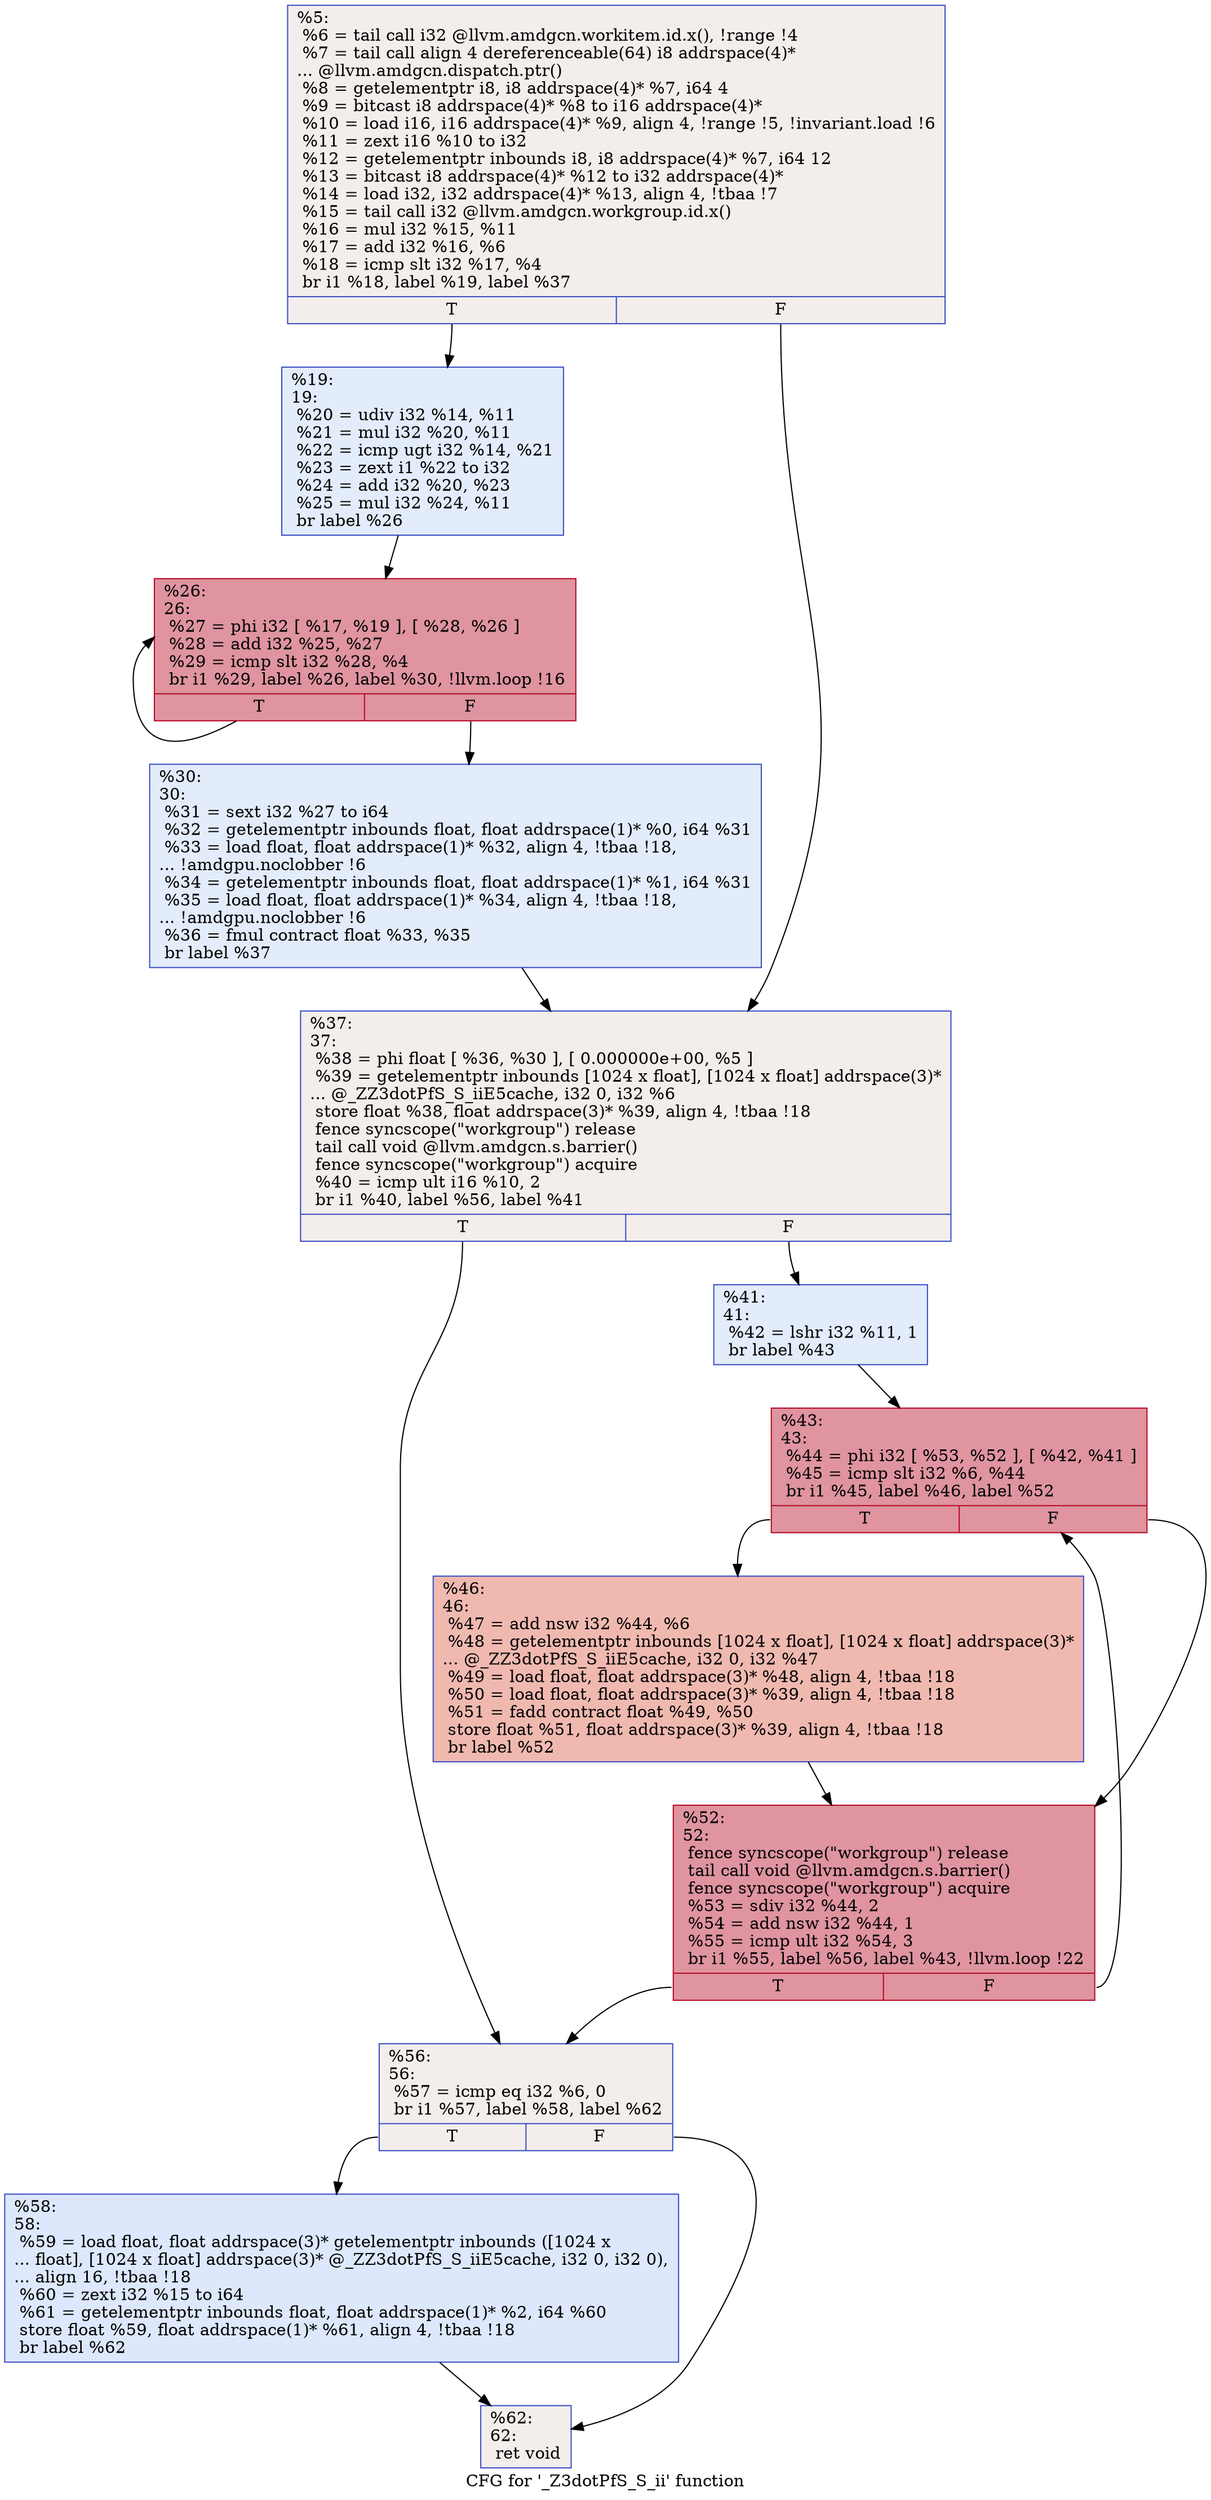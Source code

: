 digraph "CFG for '_Z3dotPfS_S_ii' function" {
	label="CFG for '_Z3dotPfS_S_ii' function";

	Node0x5ce3910 [shape=record,color="#3d50c3ff", style=filled, fillcolor="#e3d9d370",label="{%5:\l  %6 = tail call i32 @llvm.amdgcn.workitem.id.x(), !range !4\l  %7 = tail call align 4 dereferenceable(64) i8 addrspace(4)*\l... @llvm.amdgcn.dispatch.ptr()\l  %8 = getelementptr i8, i8 addrspace(4)* %7, i64 4\l  %9 = bitcast i8 addrspace(4)* %8 to i16 addrspace(4)*\l  %10 = load i16, i16 addrspace(4)* %9, align 4, !range !5, !invariant.load !6\l  %11 = zext i16 %10 to i32\l  %12 = getelementptr inbounds i8, i8 addrspace(4)* %7, i64 12\l  %13 = bitcast i8 addrspace(4)* %12 to i32 addrspace(4)*\l  %14 = load i32, i32 addrspace(4)* %13, align 4, !tbaa !7\l  %15 = tail call i32 @llvm.amdgcn.workgroup.id.x()\l  %16 = mul i32 %15, %11\l  %17 = add i32 %16, %6\l  %18 = icmp slt i32 %17, %4\l  br i1 %18, label %19, label %37\l|{<s0>T|<s1>F}}"];
	Node0x5ce3910:s0 -> Node0x5ce5b40;
	Node0x5ce3910:s1 -> Node0x5ce5bd0;
	Node0x5ce5b40 [shape=record,color="#3d50c3ff", style=filled, fillcolor="#bfd3f670",label="{%19:\l19:                                               \l  %20 = udiv i32 %14, %11\l  %21 = mul i32 %20, %11\l  %22 = icmp ugt i32 %14, %21\l  %23 = zext i1 %22 to i32\l  %24 = add i32 %20, %23\l  %25 = mul i32 %24, %11\l  br label %26\l}"];
	Node0x5ce5b40 -> Node0x5ce6050;
	Node0x5ce6050 [shape=record,color="#b70d28ff", style=filled, fillcolor="#b70d2870",label="{%26:\l26:                                               \l  %27 = phi i32 [ %17, %19 ], [ %28, %26 ]\l  %28 = add i32 %25, %27\l  %29 = icmp slt i32 %28, %4\l  br i1 %29, label %26, label %30, !llvm.loop !16\l|{<s0>T|<s1>F}}"];
	Node0x5ce6050:s0 -> Node0x5ce6050;
	Node0x5ce6050:s1 -> Node0x5ce62e0;
	Node0x5ce62e0 [shape=record,color="#3d50c3ff", style=filled, fillcolor="#bfd3f670",label="{%30:\l30:                                               \l  %31 = sext i32 %27 to i64\l  %32 = getelementptr inbounds float, float addrspace(1)* %0, i64 %31\l  %33 = load float, float addrspace(1)* %32, align 4, !tbaa !18,\l... !amdgpu.noclobber !6\l  %34 = getelementptr inbounds float, float addrspace(1)* %1, i64 %31\l  %35 = load float, float addrspace(1)* %34, align 4, !tbaa !18,\l... !amdgpu.noclobber !6\l  %36 = fmul contract float %33, %35\l  br label %37\l}"];
	Node0x5ce62e0 -> Node0x5ce5bd0;
	Node0x5ce5bd0 [shape=record,color="#3d50c3ff", style=filled, fillcolor="#e3d9d370",label="{%37:\l37:                                               \l  %38 = phi float [ %36, %30 ], [ 0.000000e+00, %5 ]\l  %39 = getelementptr inbounds [1024 x float], [1024 x float] addrspace(3)*\l... @_ZZ3dotPfS_S_iiE5cache, i32 0, i32 %6\l  store float %38, float addrspace(3)* %39, align 4, !tbaa !18\l  fence syncscope(\"workgroup\") release\l  tail call void @llvm.amdgcn.s.barrier()\l  fence syncscope(\"workgroup\") acquire\l  %40 = icmp ult i16 %10, 2\l  br i1 %40, label %56, label %41\l|{<s0>T|<s1>F}}"];
	Node0x5ce5bd0:s0 -> Node0x5ce8790;
	Node0x5ce5bd0:s1 -> Node0x5ce8820;
	Node0x5ce8820 [shape=record,color="#3d50c3ff", style=filled, fillcolor="#bfd3f670",label="{%41:\l41:                                               \l  %42 = lshr i32 %11, 1\l  br label %43\l}"];
	Node0x5ce8820 -> Node0x5ce8a20;
	Node0x5ce8a20 [shape=record,color="#b70d28ff", style=filled, fillcolor="#b70d2870",label="{%43:\l43:                                               \l  %44 = phi i32 [ %53, %52 ], [ %42, %41 ]\l  %45 = icmp slt i32 %6, %44\l  br i1 %45, label %46, label %52\l|{<s0>T|<s1>F}}"];
	Node0x5ce8a20:s0 -> Node0x5ce8ce0;
	Node0x5ce8a20:s1 -> Node0x5ce8b10;
	Node0x5ce8ce0 [shape=record,color="#3d50c3ff", style=filled, fillcolor="#de614d70",label="{%46:\l46:                                               \l  %47 = add nsw i32 %44, %6\l  %48 = getelementptr inbounds [1024 x float], [1024 x float] addrspace(3)*\l... @_ZZ3dotPfS_S_iiE5cache, i32 0, i32 %47\l  %49 = load float, float addrspace(3)* %48, align 4, !tbaa !18\l  %50 = load float, float addrspace(3)* %39, align 4, !tbaa !18\l  %51 = fadd contract float %49, %50\l  store float %51, float addrspace(3)* %39, align 4, !tbaa !18\l  br label %52\l}"];
	Node0x5ce8ce0 -> Node0x5ce8b10;
	Node0x5ce8b10 [shape=record,color="#b70d28ff", style=filled, fillcolor="#b70d2870",label="{%52:\l52:                                               \l  fence syncscope(\"workgroup\") release\l  tail call void @llvm.amdgcn.s.barrier()\l  fence syncscope(\"workgroup\") acquire\l  %53 = sdiv i32 %44, 2\l  %54 = add nsw i32 %44, 1\l  %55 = icmp ult i32 %54, 3\l  br i1 %55, label %56, label %43, !llvm.loop !22\l|{<s0>T|<s1>F}}"];
	Node0x5ce8b10:s0 -> Node0x5ce8790;
	Node0x5ce8b10:s1 -> Node0x5ce8a20;
	Node0x5ce8790 [shape=record,color="#3d50c3ff", style=filled, fillcolor="#e3d9d370",label="{%56:\l56:                                               \l  %57 = icmp eq i32 %6, 0\l  br i1 %57, label %58, label %62\l|{<s0>T|<s1>F}}"];
	Node0x5ce8790:s0 -> Node0x5ce9730;
	Node0x5ce8790:s1 -> Node0x5ce9780;
	Node0x5ce9730 [shape=record,color="#3d50c3ff", style=filled, fillcolor="#b2ccfb70",label="{%58:\l58:                                               \l  %59 = load float, float addrspace(3)* getelementptr inbounds ([1024 x\l... float], [1024 x float] addrspace(3)* @_ZZ3dotPfS_S_iiE5cache, i32 0, i32 0),\l... align 16, !tbaa !18\l  %60 = zext i32 %15 to i64\l  %61 = getelementptr inbounds float, float addrspace(1)* %2, i64 %60\l  store float %59, float addrspace(1)* %61, align 4, !tbaa !18\l  br label %62\l}"];
	Node0x5ce9730 -> Node0x5ce9780;
	Node0x5ce9780 [shape=record,color="#3d50c3ff", style=filled, fillcolor="#e3d9d370",label="{%62:\l62:                                               \l  ret void\l}"];
}

